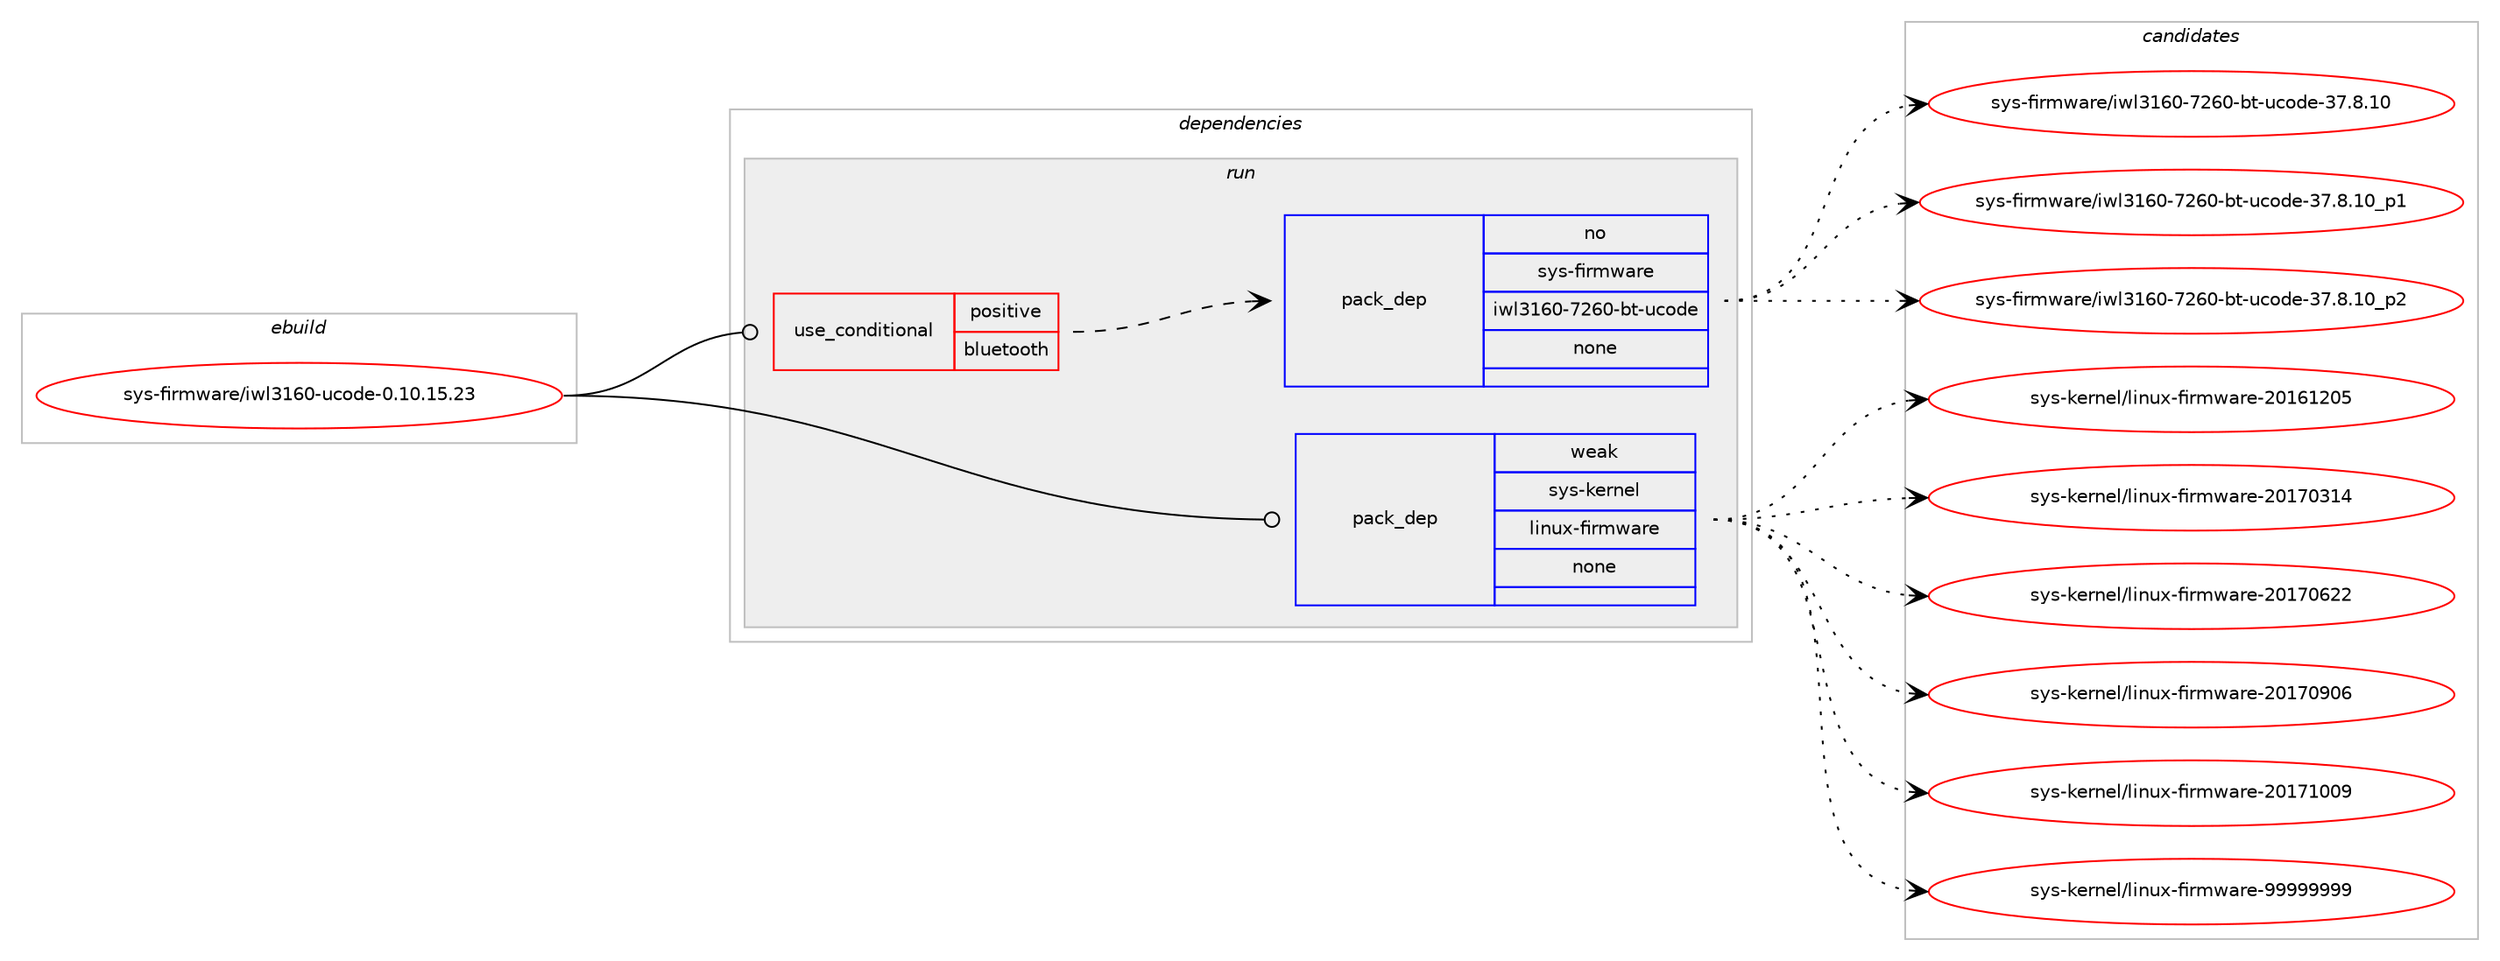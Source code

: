 digraph prolog {

# *************
# Graph options
# *************

newrank=true;
concentrate=true;
compound=true;
graph [rankdir=LR,fontname=Helvetica,fontsize=10,ranksep=1.5];#, ranksep=2.5, nodesep=0.2];
edge  [arrowhead=vee];
node  [fontname=Helvetica,fontsize=10];

# **********
# The ebuild
# **********

subgraph cluster_leftcol {
color=gray;
rank=same;
label=<<i>ebuild</i>>;
id [label="sys-firmware/iwl3160-ucode-0.10.15.23", color=red, width=4, href="../sys-firmware/iwl3160-ucode-0.10.15.23.svg"];
}

# ****************
# The dependencies
# ****************

subgraph cluster_midcol {
color=gray;
label=<<i>dependencies</i>>;
subgraph cluster_compile {
fillcolor="#eeeeee";
style=filled;
label=<<i>compile</i>>;
}
subgraph cluster_compileandrun {
fillcolor="#eeeeee";
style=filled;
label=<<i>compile and run</i>>;
}
subgraph cluster_run {
fillcolor="#eeeeee";
style=filled;
label=<<i>run</i>>;
subgraph cond116437 {
dependency485971 [label=<<TABLE BORDER="0" CELLBORDER="1" CELLSPACING="0" CELLPADDING="4"><TR><TD ROWSPAN="3" CELLPADDING="10">use_conditional</TD></TR><TR><TD>positive</TD></TR><TR><TD>bluetooth</TD></TR></TABLE>>, shape=none, color=red];
subgraph pack361042 {
dependency485972 [label=<<TABLE BORDER="0" CELLBORDER="1" CELLSPACING="0" CELLPADDING="4" WIDTH="220"><TR><TD ROWSPAN="6" CELLPADDING="30">pack_dep</TD></TR><TR><TD WIDTH="110">no</TD></TR><TR><TD>sys-firmware</TD></TR><TR><TD>iwl3160-7260-bt-ucode</TD></TR><TR><TD>none</TD></TR><TR><TD></TD></TR></TABLE>>, shape=none, color=blue];
}
dependency485971:e -> dependency485972:w [weight=20,style="dashed",arrowhead="vee"];
}
id:e -> dependency485971:w [weight=20,style="solid",arrowhead="odot"];
subgraph pack361043 {
dependency485973 [label=<<TABLE BORDER="0" CELLBORDER="1" CELLSPACING="0" CELLPADDING="4" WIDTH="220"><TR><TD ROWSPAN="6" CELLPADDING="30">pack_dep</TD></TR><TR><TD WIDTH="110">weak</TD></TR><TR><TD>sys-kernel</TD></TR><TR><TD>linux-firmware</TD></TR><TR><TD>none</TD></TR><TR><TD></TD></TR></TABLE>>, shape=none, color=blue];
}
id:e -> dependency485973:w [weight=20,style="solid",arrowhead="odot"];
}
}

# **************
# The candidates
# **************

subgraph cluster_choices {
rank=same;
color=gray;
label=<<i>candidates</i>>;

subgraph choice361042 {
color=black;
nodesep=1;
choice115121115451021051141091199711410147105119108514954484555505448459811645117991111001014551554656464948 [label="sys-firmware/iwl3160-7260-bt-ucode-37.8.10", color=red, width=4,href="../sys-firmware/iwl3160-7260-bt-ucode-37.8.10.svg"];
choice1151211154510210511410911997114101471051191085149544845555054484598116451179911110010145515546564649489511249 [label="sys-firmware/iwl3160-7260-bt-ucode-37.8.10_p1", color=red, width=4,href="../sys-firmware/iwl3160-7260-bt-ucode-37.8.10_p1.svg"];
choice1151211154510210511410911997114101471051191085149544845555054484598116451179911110010145515546564649489511250 [label="sys-firmware/iwl3160-7260-bt-ucode-37.8.10_p2", color=red, width=4,href="../sys-firmware/iwl3160-7260-bt-ucode-37.8.10_p2.svg"];
dependency485972:e -> choice115121115451021051141091199711410147105119108514954484555505448459811645117991111001014551554656464948:w [style=dotted,weight="100"];
dependency485972:e -> choice1151211154510210511410911997114101471051191085149544845555054484598116451179911110010145515546564649489511249:w [style=dotted,weight="100"];
dependency485972:e -> choice1151211154510210511410911997114101471051191085149544845555054484598116451179911110010145515546564649489511250:w [style=dotted,weight="100"];
}
subgraph choice361043 {
color=black;
nodesep=1;
choice11512111545107101114110101108471081051101171204510210511410911997114101455048495449504853 [label="sys-kernel/linux-firmware-20161205", color=red, width=4,href="../sys-kernel/linux-firmware-20161205.svg"];
choice11512111545107101114110101108471081051101171204510210511410911997114101455048495548514952 [label="sys-kernel/linux-firmware-20170314", color=red, width=4,href="../sys-kernel/linux-firmware-20170314.svg"];
choice11512111545107101114110101108471081051101171204510210511410911997114101455048495548545050 [label="sys-kernel/linux-firmware-20170622", color=red, width=4,href="../sys-kernel/linux-firmware-20170622.svg"];
choice11512111545107101114110101108471081051101171204510210511410911997114101455048495548574854 [label="sys-kernel/linux-firmware-20170906", color=red, width=4,href="../sys-kernel/linux-firmware-20170906.svg"];
choice11512111545107101114110101108471081051101171204510210511410911997114101455048495549484857 [label="sys-kernel/linux-firmware-20171009", color=red, width=4,href="../sys-kernel/linux-firmware-20171009.svg"];
choice11512111545107101114110101108471081051101171204510210511410911997114101455757575757575757 [label="sys-kernel/linux-firmware-99999999", color=red, width=4,href="../sys-kernel/linux-firmware-99999999.svg"];
dependency485973:e -> choice11512111545107101114110101108471081051101171204510210511410911997114101455048495449504853:w [style=dotted,weight="100"];
dependency485973:e -> choice11512111545107101114110101108471081051101171204510210511410911997114101455048495548514952:w [style=dotted,weight="100"];
dependency485973:e -> choice11512111545107101114110101108471081051101171204510210511410911997114101455048495548545050:w [style=dotted,weight="100"];
dependency485973:e -> choice11512111545107101114110101108471081051101171204510210511410911997114101455048495548574854:w [style=dotted,weight="100"];
dependency485973:e -> choice11512111545107101114110101108471081051101171204510210511410911997114101455048495549484857:w [style=dotted,weight="100"];
dependency485973:e -> choice11512111545107101114110101108471081051101171204510210511410911997114101455757575757575757:w [style=dotted,weight="100"];
}
}

}
